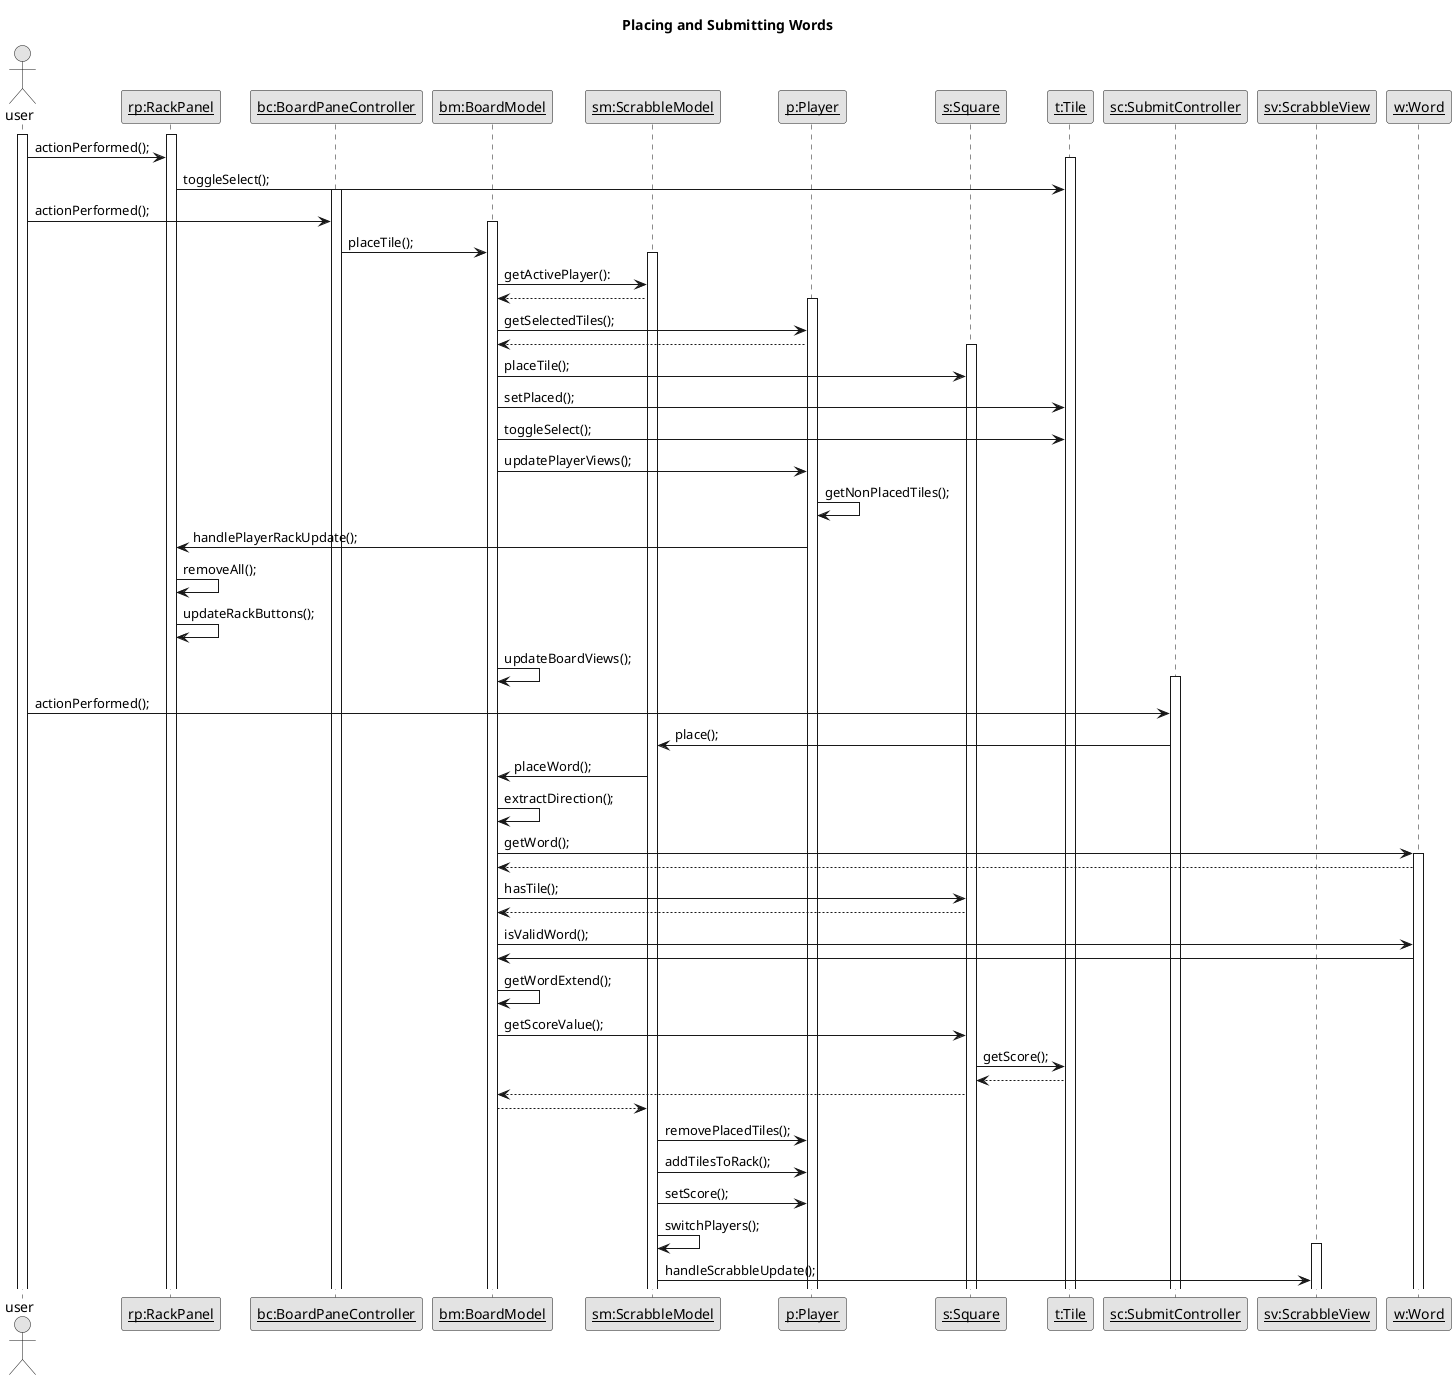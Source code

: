 @startuml
title Placing and Submitting Words
skinparam monochrome true

actor user as u
participant "<u>rp:RackPanel" as rp
participant "<u>t:Tile" as t
participant "<u>bc:BoardPaneController" as bc
participant "<u>bm:BoardModel" as bm
participant "<u>sm:ScrabbleModel" as sm
participant "<u>p:Player" as p
participant "<u>s:Square" as s
participant "<u>t:Tile" as t
participant "<u>sc:SubmitController" as sc
participant "<u>sv:ScrabbleView" as sv
participant "<u>w:Word" as w

activate u
activate rp

'Selecting a tile from rack
u -> rp: actionPerformed();
activate t
rp -> t: toggleSelect();
activate bc


'Placing selected tile on rack
u -> bc: actionPerformed();
activate bm
bc -> bm: placeTile();
activate sm
bm -> sm: getActivePlayer():
sm --> bm
activate p
bm -> p: getSelectedTiles();
p --> bm
activate s
bm -> s: placeTile();
bm -> t: setPlaced();
bm -> t: toggleSelect();
bm -> p: updatePlayerViews();

p -> p: getNonPlacedTiles();
p -> rp: handlePlayerRackUpdate();
rp -> rp: removeAll();
rp -> rp: updateRackButtons();

bm -> bm: updateBoardViews();


'Checking placement and score
activate sc
u -> sc: actionPerformed();
sc -> sm: place();
sm -> bm: placeWord();

bm -> bm: extractDirection();
bm -> w: getWord();
activate w
w --> bm
bm -> s: hasTile();
s --> bm
bm -> w: isValidWord();
w -> bm
bm -> bm: getWordExtend();
bm -> s: getScoreValue();
s -> t: getScore();
t --> s
s --> bm

bm --> sm
sm -> p: removePlacedTiles();
sm -> p: addTilesToRack();
sm -> p: setScore();
sm -> sm: switchPlayers();
activate sv
sm -> sv: handleScrabbleUpdate();

@enduml